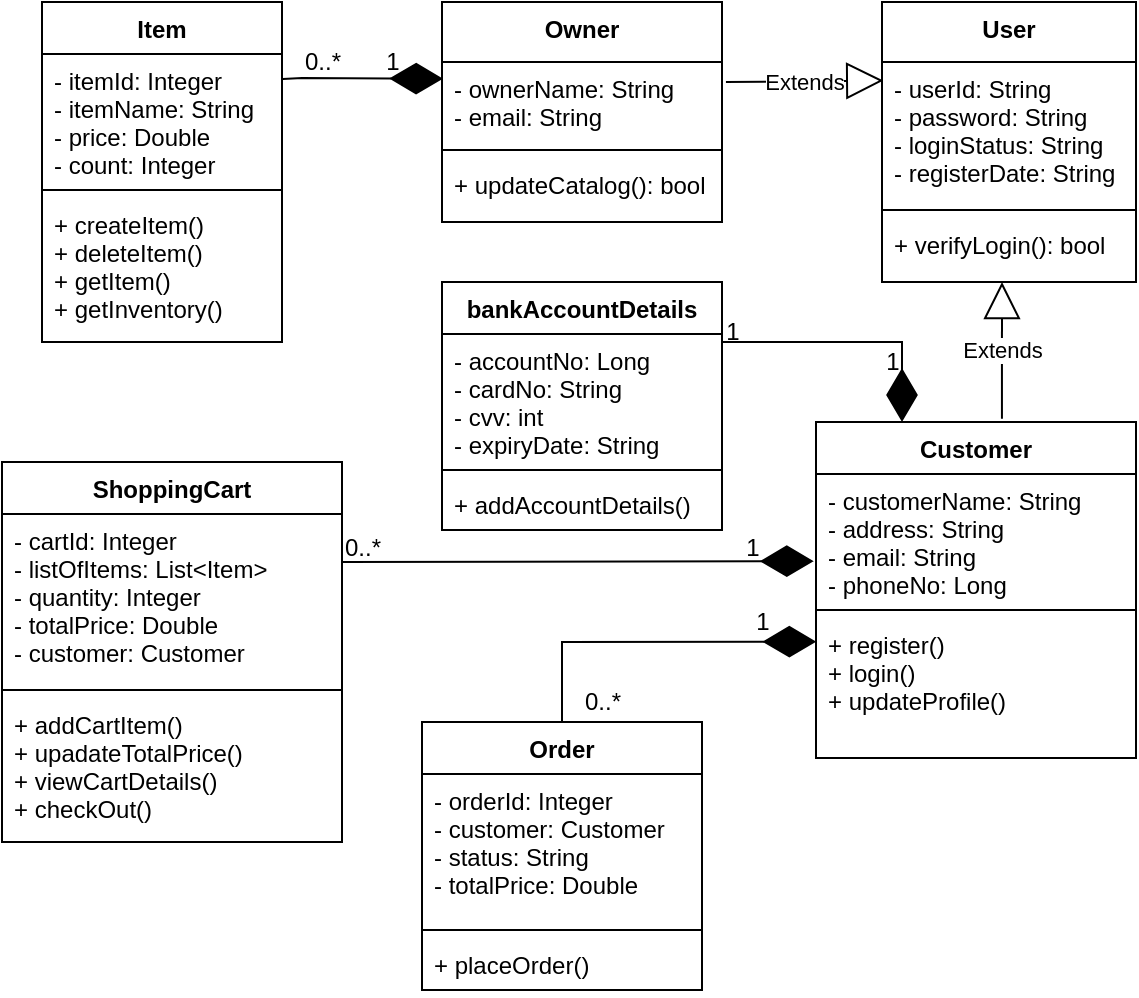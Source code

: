 <mxfile version="20.2.2" type="github" pages="2"><diagram id="UC9Ra-eiglLSAdP9FpTB" name="Page-1"><mxGraphModel dx="978" dy="436" grid="1" gridSize="10" guides="1" tooltips="1" connect="1" arrows="1" fold="1" page="1" pageScale="1" pageWidth="827" pageHeight="1169" math="0" shadow="0"><root><mxCell id="0"/><mxCell id="1" parent="0"/><mxCell id="JAyedv2KKOTuRLNAGX4L-1" value="Item" style="swimlane;fontStyle=1;align=center;verticalAlign=top;childLayout=stackLayout;horizontal=1;startSize=26;horizontalStack=0;resizeParent=1;resizeParentMax=0;resizeLast=0;collapsible=1;marginBottom=0;" vertex="1" parent="1"><mxGeometry x="280" width="120" height="170" as="geometry"><mxRectangle x="120" y="80" width="100" height="30" as="alternateBounds"/></mxGeometry></mxCell><mxCell id="JAyedv2KKOTuRLNAGX4L-2" value="- itemId: Integer&#10;- itemName: String&#10;- price: Double&#10;- count: Integer" style="text;strokeColor=none;fillColor=none;align=left;verticalAlign=top;spacingLeft=4;spacingRight=4;overflow=hidden;rotatable=0;points=[[0,0.5],[1,0.5]];portConstraint=eastwest;" vertex="1" parent="JAyedv2KKOTuRLNAGX4L-1"><mxGeometry y="26" width="120" height="64" as="geometry"/></mxCell><mxCell id="JAyedv2KKOTuRLNAGX4L-3" value="" style="line;strokeWidth=1;fillColor=none;align=left;verticalAlign=middle;spacingTop=-1;spacingLeft=3;spacingRight=3;rotatable=0;labelPosition=right;points=[];portConstraint=eastwest;" vertex="1" parent="JAyedv2KKOTuRLNAGX4L-1"><mxGeometry y="90" width="120" height="8" as="geometry"/></mxCell><mxCell id="JAyedv2KKOTuRLNAGX4L-4" value="+ createItem()&#10;+ deleteItem()&#10;+ getItem()&#10;+ getInventory()" style="text;strokeColor=none;fillColor=none;align=left;verticalAlign=top;spacingLeft=4;spacingRight=4;overflow=hidden;rotatable=0;points=[[0,0.5],[1,0.5]];portConstraint=eastwest;" vertex="1" parent="JAyedv2KKOTuRLNAGX4L-1"><mxGeometry y="98" width="120" height="72" as="geometry"/></mxCell><mxCell id="JAyedv2KKOTuRLNAGX4L-13" value="Owner" style="swimlane;fontStyle=1;align=center;verticalAlign=top;childLayout=stackLayout;horizontal=1;startSize=30;horizontalStack=0;resizeParent=1;resizeParentMax=0;resizeLast=0;collapsible=1;marginBottom=0;" vertex="1" parent="1"><mxGeometry x="480" width="140" height="110" as="geometry"/></mxCell><mxCell id="JAyedv2KKOTuRLNAGX4L-14" value="- ownerName: String&#10;- email: String" style="text;strokeColor=none;fillColor=none;align=left;verticalAlign=top;spacingLeft=4;spacingRight=4;overflow=hidden;rotatable=0;points=[[0,0.5],[1,0.5]];portConstraint=eastwest;" vertex="1" parent="JAyedv2KKOTuRLNAGX4L-13"><mxGeometry y="30" width="140" height="40" as="geometry"/></mxCell><mxCell id="JAyedv2KKOTuRLNAGX4L-15" value="" style="line;strokeWidth=1;fillColor=none;align=left;verticalAlign=middle;spacingTop=-1;spacingLeft=3;spacingRight=3;rotatable=0;labelPosition=right;points=[];portConstraint=eastwest;" vertex="1" parent="JAyedv2KKOTuRLNAGX4L-13"><mxGeometry y="70" width="140" height="8" as="geometry"/></mxCell><mxCell id="JAyedv2KKOTuRLNAGX4L-16" value="+ updateCatalog(): bool" style="text;strokeColor=none;fillColor=none;align=left;verticalAlign=top;spacingLeft=4;spacingRight=4;overflow=hidden;rotatable=0;points=[[0,0.5],[1,0.5]];portConstraint=eastwest;" vertex="1" parent="JAyedv2KKOTuRLNAGX4L-13"><mxGeometry y="78" width="140" height="32" as="geometry"/></mxCell><mxCell id="JAyedv2KKOTuRLNAGX4L-19" value="" style="endArrow=diamondThin;endFill=1;endSize=24;html=1;rounded=0;entryX=0.004;entryY=0.209;entryDx=0;entryDy=0;entryPerimeter=0;exitX=0.011;exitY=0.785;exitDx=0;exitDy=0;exitPerimeter=0;" edge="1" parent="1" source="m4kZSHmxPrv42_HNmPSO-2" target="JAyedv2KKOTuRLNAGX4L-14"><mxGeometry width="160" relative="1" as="geometry"><mxPoint x="590" y="38" as="sourcePoint"/><mxPoint x="240" y="120" as="targetPoint"/><Array as="points"><mxPoint x="410" y="38"/></Array></mxGeometry></mxCell><mxCell id="m4kZSHmxPrv42_HNmPSO-1" value="1" style="text;html=1;align=center;verticalAlign=middle;resizable=0;points=[];autosize=1;strokeColor=none;fillColor=none;" vertex="1" parent="1"><mxGeometry x="440" y="15" width="30" height="30" as="geometry"/></mxCell><mxCell id="m4kZSHmxPrv42_HNmPSO-2" value="0..*" style="text;html=1;align=center;verticalAlign=middle;resizable=0;points=[];autosize=1;strokeColor=none;fillColor=none;" vertex="1" parent="1"><mxGeometry x="400" y="15" width="40" height="30" as="geometry"/></mxCell><mxCell id="frLSBHacFICgBm4sB2Mj-1" value="User" style="swimlane;fontStyle=1;align=center;verticalAlign=top;childLayout=stackLayout;horizontal=1;startSize=30;horizontalStack=0;resizeParent=1;resizeParentMax=0;resizeLast=0;collapsible=1;marginBottom=0;" vertex="1" parent="1"><mxGeometry x="700" width="127" height="140" as="geometry"/></mxCell><mxCell id="frLSBHacFICgBm4sB2Mj-2" value="- userId: String&#10;- password: String&#10;- loginStatus: String&#10;- registerDate: String" style="text;strokeColor=none;fillColor=none;align=left;verticalAlign=top;spacingLeft=4;spacingRight=4;overflow=hidden;rotatable=0;points=[[0,0.5],[1,0.5]];portConstraint=eastwest;" vertex="1" parent="frLSBHacFICgBm4sB2Mj-1"><mxGeometry y="30" width="127" height="70" as="geometry"/></mxCell><mxCell id="frLSBHacFICgBm4sB2Mj-3" value="" style="line;strokeWidth=1;fillColor=none;align=left;verticalAlign=middle;spacingTop=-1;spacingLeft=3;spacingRight=3;rotatable=0;labelPosition=right;points=[];portConstraint=eastwest;" vertex="1" parent="frLSBHacFICgBm4sB2Mj-1"><mxGeometry y="100" width="127" height="8" as="geometry"/></mxCell><mxCell id="frLSBHacFICgBm4sB2Mj-4" value="+ verifyLogin(): bool" style="text;strokeColor=none;fillColor=none;align=left;verticalAlign=top;spacingLeft=4;spacingRight=4;overflow=hidden;rotatable=0;points=[[0,0.5],[1,0.5]];portConstraint=eastwest;" vertex="1" parent="frLSBHacFICgBm4sB2Mj-1"><mxGeometry y="108" width="127" height="32" as="geometry"/></mxCell><mxCell id="frLSBHacFICgBm4sB2Mj-6" value="Extends" style="endArrow=block;endSize=16;endFill=0;html=1;rounded=0;exitX=1.014;exitY=0.25;exitDx=0;exitDy=0;exitPerimeter=0;entryX=0.005;entryY=0.133;entryDx=0;entryDy=0;entryPerimeter=0;" edge="1" parent="1" source="JAyedv2KKOTuRLNAGX4L-14" target="frLSBHacFICgBm4sB2Mj-2"><mxGeometry width="160" relative="1" as="geometry"><mxPoint x="630" y="230" as="sourcePoint"/><mxPoint x="700" y="230" as="targetPoint"/></mxGeometry></mxCell><mxCell id="frLSBHacFICgBm4sB2Mj-7" value="Customer" style="swimlane;fontStyle=1;align=center;verticalAlign=top;childLayout=stackLayout;horizontal=1;startSize=26;horizontalStack=0;resizeParent=1;resizeParentMax=0;resizeLast=0;collapsible=1;marginBottom=0;" vertex="1" parent="1"><mxGeometry x="667" y="210" width="160" height="168" as="geometry"/></mxCell><mxCell id="frLSBHacFICgBm4sB2Mj-8" value="- customerName: String&#10;- address: String &#10;- email: String&#10;- phoneNo: Long &#10;&#10;" style="text;strokeColor=none;fillColor=none;align=left;verticalAlign=top;spacingLeft=4;spacingRight=4;overflow=hidden;rotatable=0;points=[[0,0.5],[1,0.5]];portConstraint=eastwest;" vertex="1" parent="frLSBHacFICgBm4sB2Mj-7"><mxGeometry y="26" width="160" height="64" as="geometry"/></mxCell><mxCell id="frLSBHacFICgBm4sB2Mj-9" value="" style="line;strokeWidth=1;fillColor=none;align=left;verticalAlign=middle;spacingTop=-1;spacingLeft=3;spacingRight=3;rotatable=0;labelPosition=right;points=[];portConstraint=eastwest;" vertex="1" parent="frLSBHacFICgBm4sB2Mj-7"><mxGeometry y="90" width="160" height="8" as="geometry"/></mxCell><mxCell id="frLSBHacFICgBm4sB2Mj-10" value="+ register()&#10;+ login()&#10;+ updateProfile()" style="text;strokeColor=none;fillColor=none;align=left;verticalAlign=top;spacingLeft=4;spacingRight=4;overflow=hidden;rotatable=0;points=[[0,0.5],[1,0.5]];portConstraint=eastwest;" vertex="1" parent="frLSBHacFICgBm4sB2Mj-7"><mxGeometry y="98" width="160" height="70" as="geometry"/></mxCell><mxCell id="frLSBHacFICgBm4sB2Mj-11" value="Extends" style="endArrow=block;endSize=16;endFill=0;html=1;rounded=0;exitX=0.581;exitY=-0.01;exitDx=0;exitDy=0;exitPerimeter=0;" edge="1" parent="1" source="frLSBHacFICgBm4sB2Mj-7"><mxGeometry width="160" relative="1" as="geometry"><mxPoint x="340" y="190" as="sourcePoint"/><mxPoint x="760" y="140" as="targetPoint"/></mxGeometry></mxCell><mxCell id="frLSBHacFICgBm4sB2Mj-16" value="bankAccountDetails" style="swimlane;fontStyle=1;align=center;verticalAlign=top;childLayout=stackLayout;horizontal=1;startSize=26;horizontalStack=0;resizeParent=1;resizeParentMax=0;resizeLast=0;collapsible=1;marginBottom=0;" vertex="1" parent="1"><mxGeometry x="480" y="140" width="140" height="124" as="geometry"/></mxCell><mxCell id="frLSBHacFICgBm4sB2Mj-17" value="- accountNo: Long&#10;- cardNo: String&#10;- cvv: int&#10;- expiryDate: String" style="text;strokeColor=none;fillColor=none;align=left;verticalAlign=top;spacingLeft=4;spacingRight=4;overflow=hidden;rotatable=0;points=[[0,0.5],[1,0.5]];portConstraint=eastwest;" vertex="1" parent="frLSBHacFICgBm4sB2Mj-16"><mxGeometry y="26" width="140" height="64" as="geometry"/></mxCell><mxCell id="frLSBHacFICgBm4sB2Mj-18" value="" style="line;strokeWidth=1;fillColor=none;align=left;verticalAlign=middle;spacingTop=-1;spacingLeft=3;spacingRight=3;rotatable=0;labelPosition=right;points=[];portConstraint=eastwest;" vertex="1" parent="frLSBHacFICgBm4sB2Mj-16"><mxGeometry y="90" width="140" height="8" as="geometry"/></mxCell><mxCell id="frLSBHacFICgBm4sB2Mj-19" value="+ addAccountDetails()" style="text;strokeColor=none;fillColor=none;align=left;verticalAlign=top;spacingLeft=4;spacingRight=4;overflow=hidden;rotatable=0;points=[[0,0.5],[1,0.5]];portConstraint=eastwest;" vertex="1" parent="frLSBHacFICgBm4sB2Mj-16"><mxGeometry y="98" width="140" height="26" as="geometry"/></mxCell><mxCell id="frLSBHacFICgBm4sB2Mj-20" value="" style="endArrow=diamondThin;endFill=1;endSize=24;html=1;rounded=0;exitX=0.333;exitY=0.667;exitDx=0;exitDy=0;exitPerimeter=0;" edge="1" parent="1" source="frLSBHacFICgBm4sB2Mj-21"><mxGeometry width="160" relative="1" as="geometry"><mxPoint x="340" y="270" as="sourcePoint"/><mxPoint x="710" y="210" as="targetPoint"/><Array as="points"><mxPoint x="710" y="170"/><mxPoint x="710" y="200"/></Array></mxGeometry></mxCell><mxCell id="frLSBHacFICgBm4sB2Mj-21" value="1" style="text;html=1;align=center;verticalAlign=middle;resizable=0;points=[];autosize=1;strokeColor=none;fillColor=none;" vertex="1" parent="1"><mxGeometry x="610" y="150" width="30" height="30" as="geometry"/></mxCell><mxCell id="frLSBHacFICgBm4sB2Mj-22" value="1" style="text;html=1;align=center;verticalAlign=middle;resizable=0;points=[];autosize=1;strokeColor=none;fillColor=none;" vertex="1" parent="1"><mxGeometry x="690" y="165" width="30" height="30" as="geometry"/></mxCell><mxCell id="frLSBHacFICgBm4sB2Mj-23" value="ShoppingCart" style="swimlane;fontStyle=1;align=center;verticalAlign=top;childLayout=stackLayout;horizontal=1;startSize=26;horizontalStack=0;resizeParent=1;resizeParentMax=0;resizeLast=0;collapsible=1;marginBottom=0;" vertex="1" parent="1"><mxGeometry x="260" y="230" width="170" height="190" as="geometry"/></mxCell><mxCell id="frLSBHacFICgBm4sB2Mj-24" value="- cartId: Integer&#10;- listOfItems: List&lt;Item&gt;&#10;- quantity: Integer&#10;- totalPrice: Double&#10;- customer: Customer" style="text;strokeColor=none;fillColor=none;align=left;verticalAlign=top;spacingLeft=4;spacingRight=4;overflow=hidden;rotatable=0;points=[[0,0.5],[1,0.5]];portConstraint=eastwest;" vertex="1" parent="frLSBHacFICgBm4sB2Mj-23"><mxGeometry y="26" width="170" height="84" as="geometry"/></mxCell><mxCell id="frLSBHacFICgBm4sB2Mj-25" value="" style="line;strokeWidth=1;fillColor=none;align=left;verticalAlign=middle;spacingTop=-1;spacingLeft=3;spacingRight=3;rotatable=0;labelPosition=right;points=[];portConstraint=eastwest;" vertex="1" parent="frLSBHacFICgBm4sB2Mj-23"><mxGeometry y="110" width="170" height="8" as="geometry"/></mxCell><mxCell id="frLSBHacFICgBm4sB2Mj-26" value="+ addCartItem()&#10;+ upadateTotalPrice()&#10;+ viewCartDetails()&#10;+ checkOut()" style="text;strokeColor=none;fillColor=none;align=left;verticalAlign=top;spacingLeft=4;spacingRight=4;overflow=hidden;rotatable=0;points=[[0,0.5],[1,0.5]];portConstraint=eastwest;" vertex="1" parent="frLSBHacFICgBm4sB2Mj-23"><mxGeometry y="118" width="170" height="72" as="geometry"/></mxCell><mxCell id="frLSBHacFICgBm4sB2Mj-262" value="Order" style="swimlane;fontStyle=1;align=center;verticalAlign=top;childLayout=stackLayout;horizontal=1;startSize=26;horizontalStack=0;resizeParent=1;resizeParentMax=0;resizeLast=0;collapsible=1;marginBottom=0;" vertex="1" parent="1"><mxGeometry x="470" y="360" width="140" height="134" as="geometry"/></mxCell><mxCell id="frLSBHacFICgBm4sB2Mj-263" value="- orderId: Integer&#10;- customer: Customer&#10;- status: String&#10;- totalPrice: Double" style="text;strokeColor=none;fillColor=none;align=left;verticalAlign=top;spacingLeft=4;spacingRight=4;overflow=hidden;rotatable=0;points=[[0,0.5],[1,0.5]];portConstraint=eastwest;" vertex="1" parent="frLSBHacFICgBm4sB2Mj-262"><mxGeometry y="26" width="140" height="74" as="geometry"/></mxCell><mxCell id="frLSBHacFICgBm4sB2Mj-264" value="" style="line;strokeWidth=1;fillColor=none;align=left;verticalAlign=middle;spacingTop=-1;spacingLeft=3;spacingRight=3;rotatable=0;labelPosition=right;points=[];portConstraint=eastwest;" vertex="1" parent="frLSBHacFICgBm4sB2Mj-262"><mxGeometry y="100" width="140" height="8" as="geometry"/></mxCell><mxCell id="frLSBHacFICgBm4sB2Mj-265" value="+ placeOrder()" style="text;strokeColor=none;fillColor=none;align=left;verticalAlign=top;spacingLeft=4;spacingRight=4;overflow=hidden;rotatable=0;points=[[0,0.5],[1,0.5]];portConstraint=eastwest;" vertex="1" parent="frLSBHacFICgBm4sB2Mj-262"><mxGeometry y="108" width="140" height="26" as="geometry"/></mxCell><mxCell id="frLSBHacFICgBm4sB2Mj-266" value="" style="endArrow=diamondThin;endFill=1;endSize=24;html=1;rounded=0;entryX=-0.007;entryY=0.681;entryDx=0;entryDy=0;entryPerimeter=0;exitX=0.25;exitY=0.733;exitDx=0;exitDy=0;exitPerimeter=0;" edge="1" parent="1" source="frLSBHacFICgBm4sB2Mj-269" target="frLSBHacFICgBm4sB2Mj-8"><mxGeometry width="160" relative="1" as="geometry"><mxPoint x="390" y="190" as="sourcePoint"/><mxPoint x="550" y="190" as="targetPoint"/></mxGeometry></mxCell><mxCell id="frLSBHacFICgBm4sB2Mj-268" value="" style="endArrow=diamondThin;endFill=1;endSize=24;html=1;rounded=0;entryX=0.001;entryY=0.169;entryDx=0;entryDy=0;entryPerimeter=0;exitX=0.5;exitY=0;exitDx=0;exitDy=0;" edge="1" parent="1" source="frLSBHacFICgBm4sB2Mj-262" target="frLSBHacFICgBm4sB2Mj-10"><mxGeometry width="160" relative="1" as="geometry"><mxPoint x="430" y="290" as="sourcePoint"/><mxPoint x="590" y="290" as="targetPoint"/><Array as="points"><mxPoint x="540" y="320"/></Array></mxGeometry></mxCell><mxCell id="frLSBHacFICgBm4sB2Mj-269" value="0..*" style="text;html=1;align=center;verticalAlign=middle;resizable=0;points=[];autosize=1;strokeColor=none;fillColor=none;" vertex="1" parent="1"><mxGeometry x="420" y="258" width="40" height="30" as="geometry"/></mxCell><mxCell id="frLSBHacFICgBm4sB2Mj-270" value="1" style="text;html=1;align=center;verticalAlign=middle;resizable=0;points=[];autosize=1;strokeColor=none;fillColor=none;" vertex="1" parent="1"><mxGeometry x="620" y="258" width="30" height="30" as="geometry"/></mxCell><mxCell id="frLSBHacFICgBm4sB2Mj-271" value="1" style="text;html=1;align=center;verticalAlign=middle;resizable=0;points=[];autosize=1;strokeColor=none;fillColor=none;" vertex="1" parent="1"><mxGeometry x="625" y="295" width="30" height="30" as="geometry"/></mxCell><mxCell id="frLSBHacFICgBm4sB2Mj-272" value="0..*" style="text;html=1;align=center;verticalAlign=middle;resizable=0;points=[];autosize=1;strokeColor=none;fillColor=none;" vertex="1" parent="1"><mxGeometry x="540" y="335" width="40" height="30" as="geometry"/></mxCell></root></mxGraphModel></diagram><diagram id="3bPfqpFRfLKz-Ximzpk4" name="Page-2"><mxGraphModel dx="978" dy="436" grid="1" gridSize="10" guides="1" tooltips="1" connect="1" arrows="1" fold="1" page="1" pageScale="1" pageWidth="827" pageHeight="1169" math="0" shadow="0"><root><mxCell id="0"/><mxCell id="1" parent="0"/><mxCell id="XR1taXgM4lU0axVY72_9-8" style="edgeStyle=orthogonalEdgeStyle;rounded=0;orthogonalLoop=1;jettySize=auto;html=1;exitX=1;exitY=0.5;exitDx=0;exitDy=0;entryX=0;entryY=0.5;entryDx=0;entryDy=0;" edge="1" parent="1" target="XR1taXgM4lU0axVY72_9-6"><mxGeometry relative="1" as="geometry"><mxPoint x="626" y="75" as="sourcePoint"/></mxGeometry></mxCell><mxCell id="XR1taXgM4lU0axVY72_9-6" value="" style="aspect=fixed;perimeter=ellipsePerimeter;html=1;align=center;shadow=0;dashed=0;spacingTop=3;image;image=img/lib/active_directory/database.svg;" vertex="1" parent="1"><mxGeometry x="696.57" y="50" width="67.57" height="50" as="geometry"/></mxCell><mxCell id="B_q4SijbZDnwL3pYdsyB-1" value="Actor" style="shape=umlActor;verticalLabelPosition=bottom;verticalAlign=top;html=1;" vertex="1" parent="1"><mxGeometry x="70" y="45" width="30" height="60" as="geometry"/></mxCell></root></mxGraphModel></diagram></mxfile>